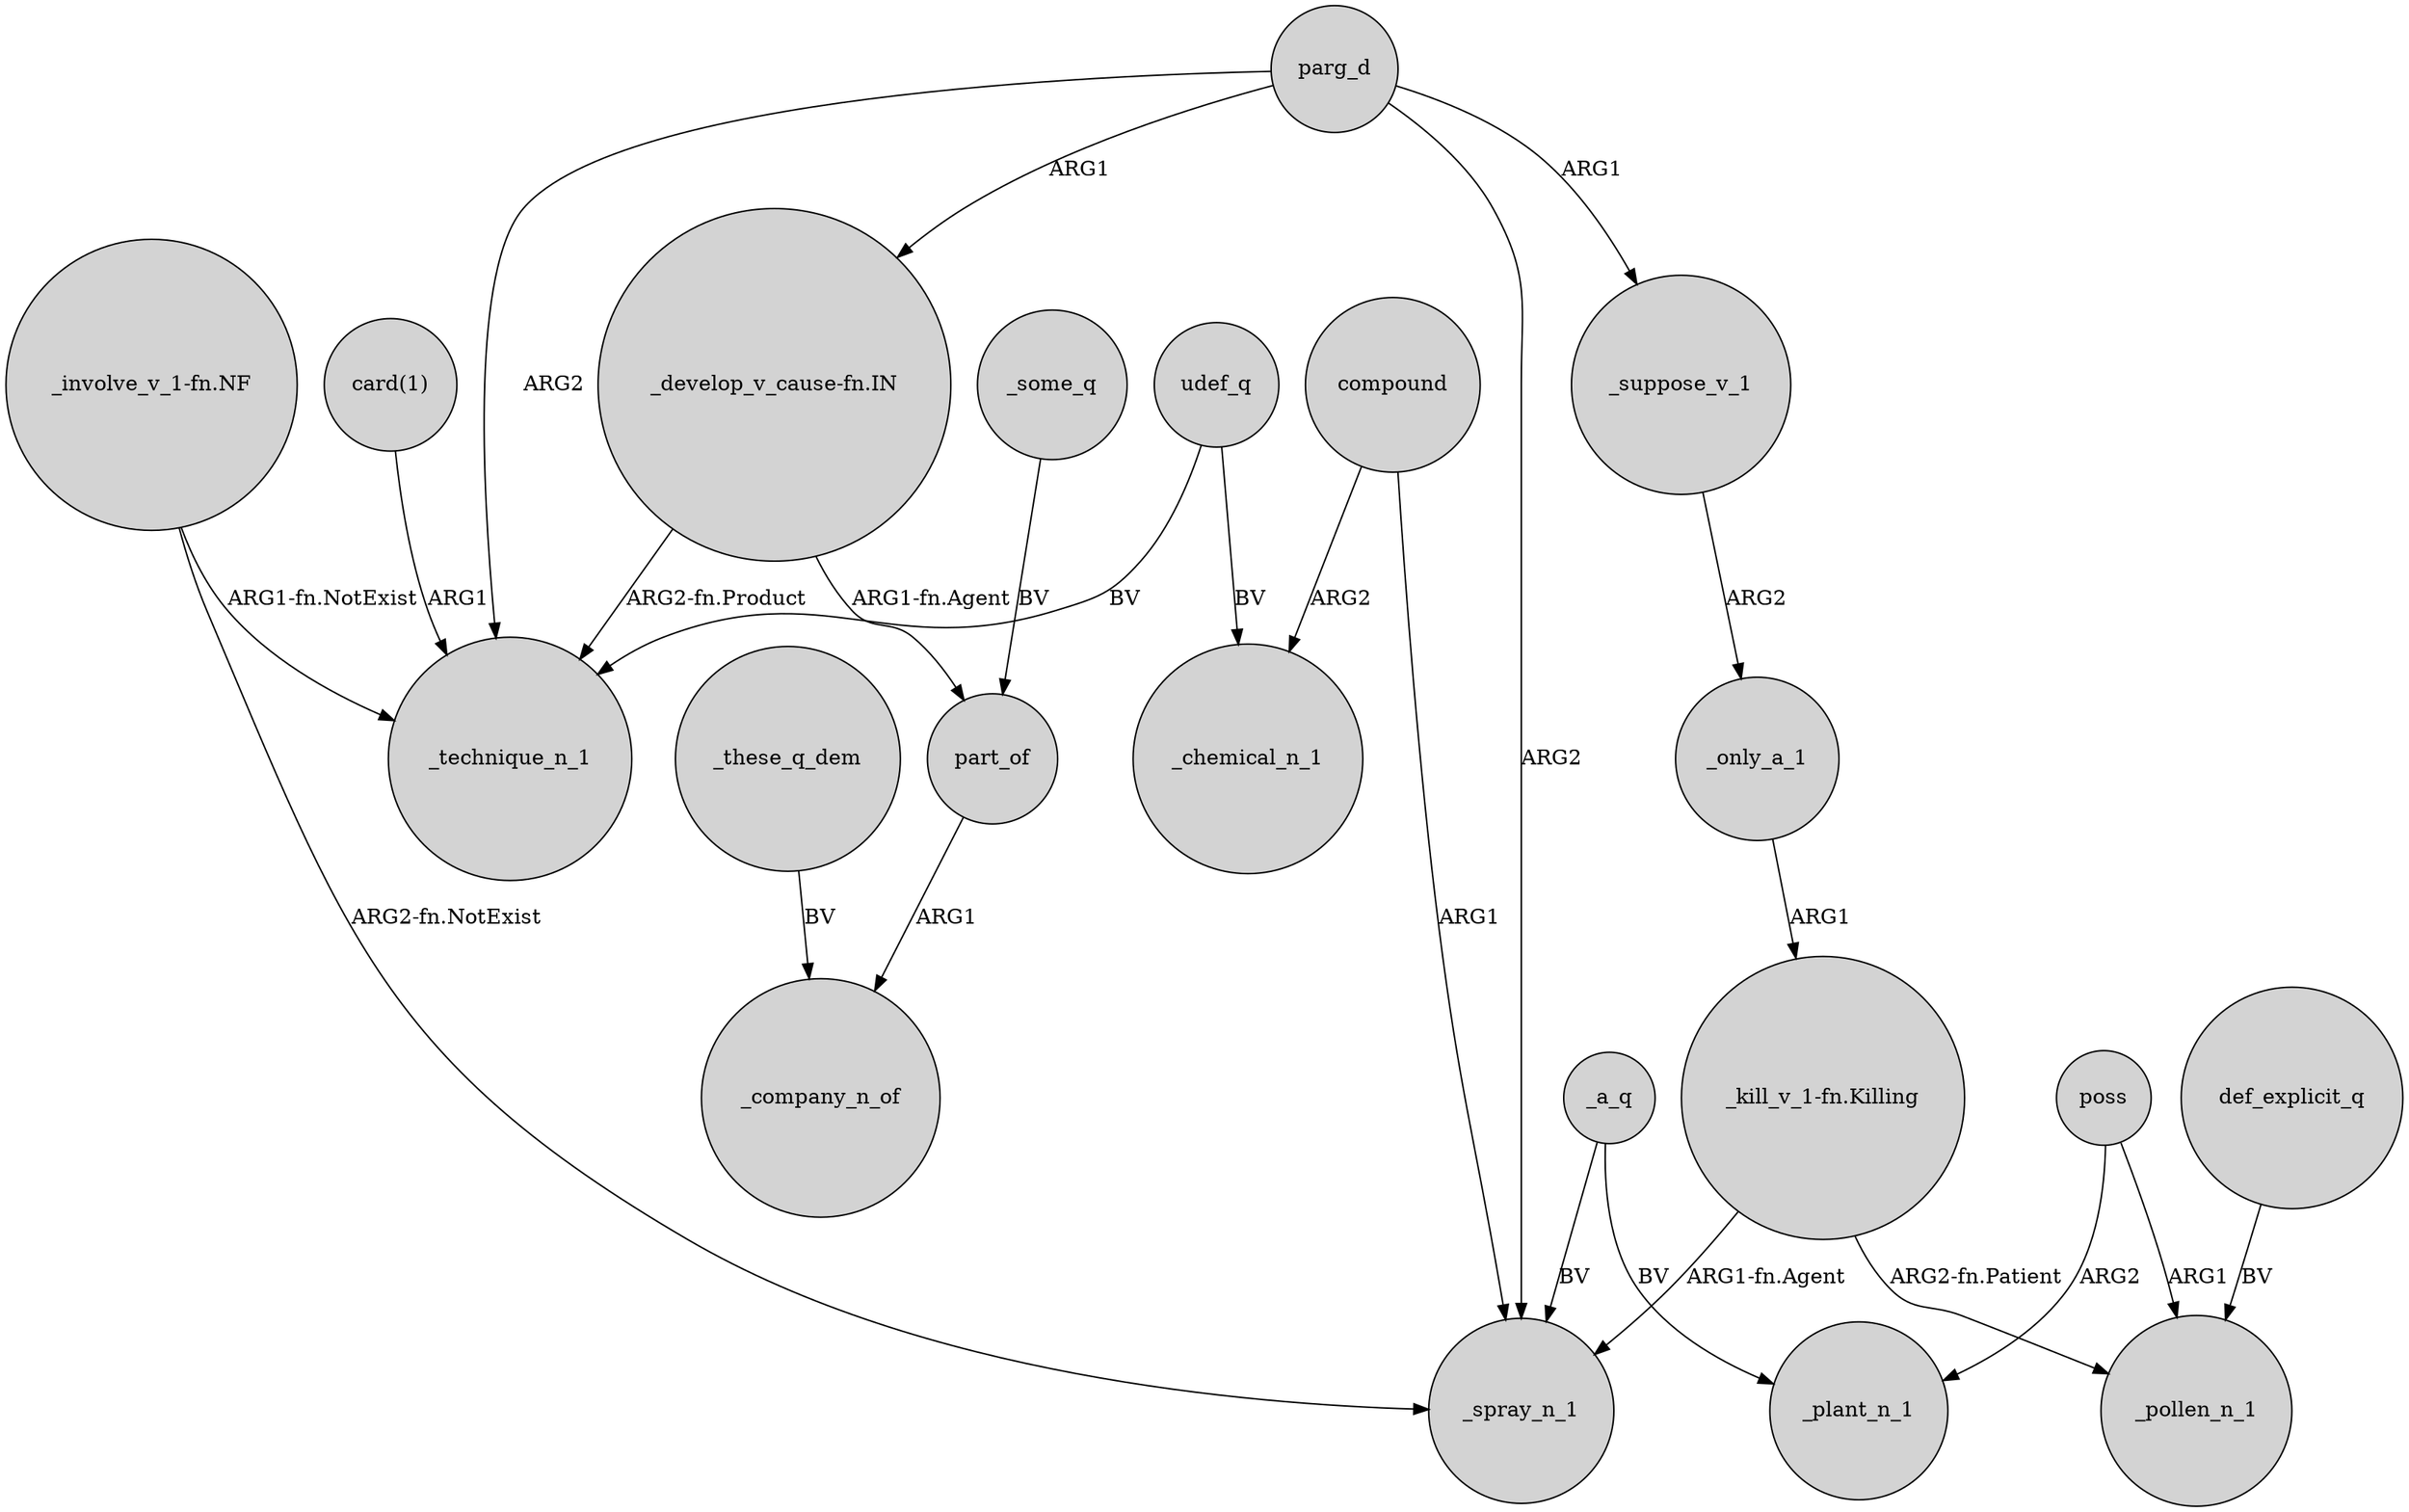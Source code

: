 digraph {
	node [shape=circle style=filled]
	"_develop_v_cause-fn.IN" -> _technique_n_1 [label="ARG2-fn.Product"]
	poss -> _plant_n_1 [label=ARG2]
	"card(1)" -> _technique_n_1 [label=ARG1]
	"_kill_v_1-fn.Killing" -> _pollen_n_1 [label="ARG2-fn.Patient"]
	poss -> _pollen_n_1 [label=ARG1]
	parg_d -> _spray_n_1 [label=ARG2]
	"_involve_v_1-fn.NF" -> _spray_n_1 [label="ARG2-fn.NotExist"]
	parg_d -> _suppose_v_1 [label=ARG1]
	udef_q -> _technique_n_1 [label=BV]
	"_develop_v_cause-fn.IN" -> part_of [label="ARG1-fn.Agent"]
	compound -> _chemical_n_1 [label=ARG2]
	parg_d -> _technique_n_1 [label=ARG2]
	_these_q_dem -> _company_n_of [label=BV]
	_some_q -> part_of [label=BV]
	_suppose_v_1 -> _only_a_1 [label=ARG2]
	_a_q -> _spray_n_1 [label=BV]
	def_explicit_q -> _pollen_n_1 [label=BV]
	part_of -> _company_n_of [label=ARG1]
	parg_d -> "_develop_v_cause-fn.IN" [label=ARG1]
	"_kill_v_1-fn.Killing" -> _spray_n_1 [label="ARG1-fn.Agent"]
	compound -> _spray_n_1 [label=ARG1]
	"_involve_v_1-fn.NF" -> _technique_n_1 [label="ARG1-fn.NotExist"]
	_only_a_1 -> "_kill_v_1-fn.Killing" [label=ARG1]
	udef_q -> _chemical_n_1 [label=BV]
	_a_q -> _plant_n_1 [label=BV]
}
